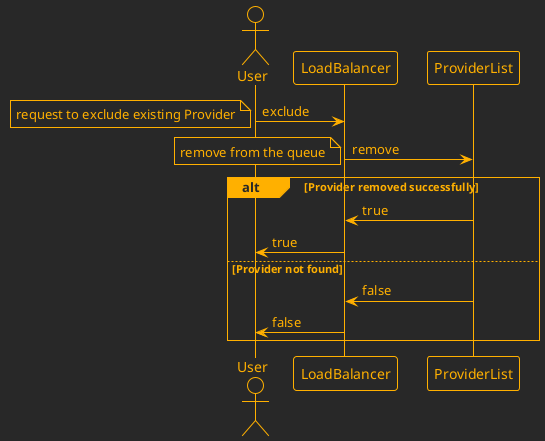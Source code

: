 @startuml
!theme crt-amber

actor User
participant LoadBalancer
participant ProviderList

' title Exclude Provider

User -> LoadBalancer : exclude
note left: request to exclude existing Provider
LoadBalancer -> ProviderList: remove
note left: remove from the queue

alt Provider removed successfully
  ProviderList -> LoadBalancer: true
  LoadBalancer -> User: true

else Provider not found
  ProviderList -> LoadBalancer: false
  LoadBalancer -> User: false

end

@enduml